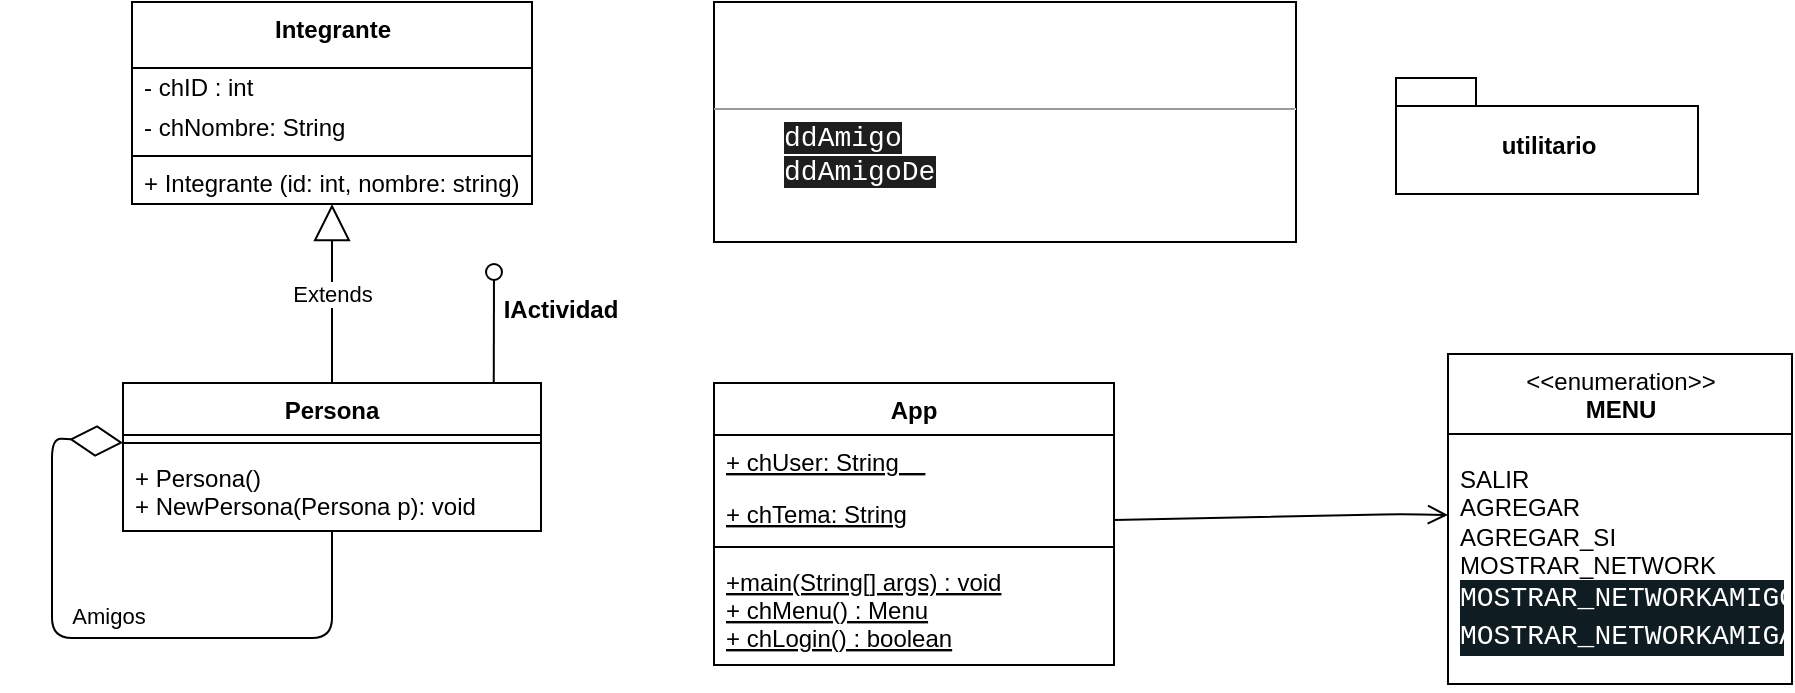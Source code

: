 <mxfile>
    <diagram id="yqHi483JOu4IIM6VjAh_" name="Page-1">
        <mxGraphModel dx="844" dy="482" grid="0" gridSize="10" guides="1" tooltips="1" connect="1" arrows="1" fold="1" page="0" pageScale="1" pageWidth="850" pageHeight="1100" math="0" shadow="0">
            <root>
                <mxCell id="0"/>
                <mxCell id="1" parent="0"/>
                <mxCell id="2" value="&lt;b&gt;Integrante&lt;/b&gt;" style="swimlane;fontStyle=0;align=center;verticalAlign=top;childLayout=stackLayout;horizontal=1;startSize=33;horizontalStack=0;resizeParent=1;resizeParentMax=0;resizeLast=0;collapsible=0;marginBottom=0;html=1;" parent="1" vertex="1">
                    <mxGeometry x="160" y="80" width="200" height="101" as="geometry"/>
                </mxCell>
                <mxCell id="36" value="- chID : int" style="text;html=1;strokeColor=none;fillColor=none;align=left;verticalAlign=middle;spacingLeft=4;spacingRight=4;overflow=hidden;rotatable=0;points=[[0,0.5],[1,0.5]];portConstraint=eastwest;" parent="2" vertex="1">
                    <mxGeometry y="33" width="200" height="20" as="geometry"/>
                </mxCell>
                <mxCell id="6" value="- chNombre: String" style="text;html=1;strokeColor=none;fillColor=none;align=left;verticalAlign=middle;spacingLeft=4;spacingRight=4;overflow=hidden;rotatable=0;points=[[0,0.5],[1,0.5]];portConstraint=eastwest;" parent="2" vertex="1">
                    <mxGeometry y="53" width="200" height="20" as="geometry"/>
                </mxCell>
                <mxCell id="7" value="" style="line;strokeWidth=1;fillColor=none;align=left;verticalAlign=middle;spacingTop=-1;spacingLeft=3;spacingRight=3;rotatable=0;labelPosition=right;points=[];portConstraint=eastwest;" parent="2" vertex="1">
                    <mxGeometry y="73" width="200" height="8" as="geometry"/>
                </mxCell>
                <mxCell id="9" value="+ Integrante (id: int, nombre: string)" style="text;html=1;strokeColor=none;fillColor=none;align=left;verticalAlign=middle;spacingLeft=4;spacingRight=4;overflow=hidden;rotatable=0;points=[[0,0.5],[1,0.5]];portConstraint=eastwest;" parent="2" vertex="1">
                    <mxGeometry y="81" width="200" height="20" as="geometry"/>
                </mxCell>
                <mxCell id="10" value="&amp;lt;&amp;lt;enumeration&amp;gt;&amp;gt;&lt;br&gt;&lt;b&gt;MENU&lt;/b&gt;" style="swimlane;fontStyle=0;align=center;verticalAlign=top;childLayout=stackLayout;horizontal=1;startSize=40;horizontalStack=0;resizeParent=1;resizeParentMax=0;resizeLast=0;collapsible=0;marginBottom=0;html=1;" parent="1" vertex="1">
                    <mxGeometry x="818" y="256" width="172" height="165" as="geometry"/>
                </mxCell>
                <mxCell id="11" value="&lt;div&gt;SALIR&lt;/div&gt;&lt;div&gt;AGREGAR&lt;/div&gt;&lt;div&gt;AGREGAR_SI&lt;/div&gt;&lt;div&gt;MOSTRAR_NETWORK&lt;/div&gt;&lt;div&gt;&lt;div style=&quot;background-color: rgb(15, 28, 33); font-family: Consolas, &amp;quot;Courier New&amp;quot;, monospace; font-size: 14px; line-height: 19px;&quot;&gt;&lt;font color=&quot;#ffffff&quot;&gt;MOSTRAR_NETWORKAMIGOS&lt;/font&gt;&lt;/div&gt;&lt;div style=&quot;background-color: rgb(15, 28, 33); font-family: Consolas, &amp;quot;Courier New&amp;quot;, monospace; font-size: 14px; line-height: 19px;&quot;&gt;&lt;font color=&quot;#ffffff&quot;&gt;MOSTRAR_NETWORKAMIGAS&lt;/font&gt;&lt;/div&gt;&lt;/div&gt;" style="text;html=1;strokeColor=none;fillColor=none;align=left;verticalAlign=middle;spacingLeft=4;spacingRight=4;overflow=hidden;rotatable=0;points=[[0,0.5],[1,0.5]];portConstraint=eastwest;" parent="10" vertex="1">
                    <mxGeometry y="40" width="172" height="125" as="geometry"/>
                </mxCell>
                <mxCell id="15" value="Persona" style="swimlane;fontStyle=1;align=center;verticalAlign=top;childLayout=stackLayout;horizontal=1;startSize=26;horizontalStack=0;resizeParent=1;resizeParentMax=0;resizeLast=0;collapsible=1;marginBottom=0;" parent="1" vertex="1">
                    <mxGeometry x="155.5" y="270.5" width="209" height="74" as="geometry"/>
                </mxCell>
                <mxCell id="17" value="" style="line;strokeWidth=1;fillColor=none;align=left;verticalAlign=middle;spacingTop=-1;spacingLeft=3;spacingRight=3;rotatable=0;labelPosition=right;points=[];portConstraint=eastwest;" parent="15" vertex="1">
                    <mxGeometry y="26" width="209" height="8" as="geometry"/>
                </mxCell>
                <mxCell id="18" value="+ Persona()&#10;+ NewPersona(Persona p): void" style="text;strokeColor=none;fillColor=none;align=left;verticalAlign=top;spacingLeft=4;spacingRight=4;overflow=hidden;rotatable=0;points=[[0,0.5],[1,0.5]];portConstraint=eastwest;" parent="15" vertex="1">
                    <mxGeometry y="34" width="209" height="40" as="geometry"/>
                </mxCell>
                <mxCell id="21" value="&lt;p style=&quot;margin: 0px ; margin-top: 4px ; text-align: center&quot;&gt;&lt;font color=&quot;#ffffff&quot;&gt;&lt;i&gt;&amp;lt;&amp;lt;Interface&amp;gt;&amp;gt;&lt;/i&gt;&lt;br&gt;&lt;b&gt;IActividad&lt;/b&gt;&lt;/font&gt;&lt;/p&gt;&lt;p style=&quot;margin: 0px ; margin-left: 4px&quot;&gt;&lt;font color=&quot;#ffffff&quot;&gt;&lt;br&gt;&lt;/font&gt;&lt;/p&gt;&lt;hr size=&quot;1&quot;&gt;&lt;p style=&quot;margin: 0px ; margin-left: 4px&quot;&gt;&lt;font color=&quot;#ffffff&quot;&gt;+ chA&lt;span style=&quot;background-color: rgb(30, 30, 30); font-family: consolas, &amp;quot;courier new&amp;quot;, consolas, &amp;quot;courier new&amp;quot;, monospace; font-size: 14px;&quot;&gt;ddAmigo&lt;/span&gt;&lt;span&gt;(): void&lt;/span&gt;&lt;/font&gt;&lt;/p&gt;&lt;p style=&quot;margin: 0px ; margin-left: 4px&quot;&gt;&lt;font color=&quot;#ffffff&quot;&gt;+ chA&lt;span style=&quot;background-color: rgb(30, 30, 30); font-family: consolas, &amp;quot;courier new&amp;quot;, consolas, &amp;quot;courier new&amp;quot;, monospace; font-size: 14px;&quot;&gt;ddAmigoDe&lt;/span&gt;&lt;span&gt;(): void&lt;/span&gt;&lt;/font&gt;&lt;/p&gt;&lt;p style=&quot;margin: 0px ; margin-left: 4px&quot;&gt;&lt;font color=&quot;#ffffff&quot;&gt;+ chShow&lt;span style=&quot;font-family: consolas, &amp;quot;courier new&amp;quot;, consolas, &amp;quot;courier new&amp;quot;, monospace; font-size: 14px;&quot;&gt;Amigos&lt;/span&gt;&lt;span&gt;(ch&lt;/span&gt;&lt;span style=&quot;font-family: &amp;quot;meslolgl nerd font&amp;quot;, consolas, &amp;quot;courier new&amp;quot;, consolas, &amp;quot;courier new&amp;quot;, monospace; font-size: 13px;&quot;&gt;Persona&lt;/span&gt;&lt;span style=&quot;font-family: &amp;quot;meslolgl nerd font&amp;quot;, consolas, &amp;quot;courier new&amp;quot;, consolas, &amp;quot;courier new&amp;quot;, monospace; font-size: 13px;&quot;&gt;&amp;nbsp;:&lt;/span&gt;&lt;span style=&quot;font-family: &amp;quot;meslolgl nerd font&amp;quot;, consolas, &amp;quot;courier new&amp;quot;, consolas, &amp;quot;courier new&amp;quot;, monospace; font-size: 13px; font-style: italic;&quot;&gt;p&lt;/span&gt;&lt;span style=&quot;font-family: &amp;quot;meslolgl nerd font&amp;quot;, consolas, &amp;quot;courier new&amp;quot;, consolas, &amp;quot;courier new&amp;quot;, monospace; font-size: 13px;&quot;&gt;, &lt;/span&gt;&lt;span style=&quot;font-family: &amp;quot;meslolgl nerd font&amp;quot;, consolas, &amp;quot;courier new&amp;quot;, consolas, &amp;quot;courier new&amp;quot;, monospace; font-size: 13px;&quot;&gt;int:&lt;/span&gt;&lt;span style=&quot;font-family: &amp;quot;meslolgl nerd font&amp;quot;, consolas, &amp;quot;courier new&amp;quot;, consolas, &amp;quot;courier new&amp;quot;, monospace; font-size: 13px;&quot;&gt; &lt;/span&gt;&lt;span style=&quot;font-family: &amp;quot;meslolgl nerd font&amp;quot;, consolas, &amp;quot;courier new&amp;quot;, consolas, &amp;quot;courier new&amp;quot;, monospace; font-size: 13px; font-style: italic;&quot;&gt;n&lt;/span&gt;): void&lt;/font&gt;&lt;/p&gt;" style="verticalAlign=top;align=left;overflow=fill;fontSize=12;fontFamily=Helvetica;html=1;" parent="1" vertex="1">
                    <mxGeometry x="451" y="80" width="291" height="120" as="geometry"/>
                </mxCell>
                <mxCell id="24" value="&lt;div style=&quot;color: rgb(212 , 212 , 212) ; background-color: rgb(30 , 30 , 30) ; font-family: &amp;#34;consolas&amp;#34; , &amp;#34;courier new&amp;#34; , &amp;#34;consolas&amp;#34; , &amp;#34;courier new&amp;#34; , monospace ; font-size: 14px ; line-height: 19px&quot;&gt;&lt;br&gt;&lt;/div&gt;" style="endArrow=diamondThin;endFill=0;endSize=24;html=1;" parent="1" source="15" target="15" edge="1">
                    <mxGeometry x="-0.29" y="-12" width="160" relative="1" as="geometry">
                        <mxPoint x="200" y="438" as="sourcePoint"/>
                        <mxPoint x="360" y="438" as="targetPoint"/>
                        <Array as="points">
                            <mxPoint x="260" y="398"/>
                            <mxPoint x="120" y="398"/>
                            <mxPoint x="120" y="298"/>
                        </Array>
                        <mxPoint as="offset"/>
                    </mxGeometry>
                </mxCell>
                <mxCell id="40" value="Amigos" style="edgeLabel;html=1;align=center;verticalAlign=middle;resizable=0;points=[];" parent="24" vertex="1" connectable="0">
                    <mxGeometry x="-0.336" relative="1" as="geometry">
                        <mxPoint x="-56" y="-11" as="offset"/>
                    </mxGeometry>
                </mxCell>
                <mxCell id="26" value="Extends" style="endArrow=block;endSize=16;endFill=0;html=1;exitX=0.5;exitY=0;exitDx=0;exitDy=0;" parent="1" source="15" target="2" edge="1">
                    <mxGeometry width="160" relative="1" as="geometry">
                        <mxPoint x="230" y="530" as="sourcePoint"/>
                        <mxPoint x="390" y="530" as="targetPoint"/>
                    </mxGeometry>
                </mxCell>
                <mxCell id="29" value="&lt;b style=&quot;font-size: 12px&quot;&gt;IActividad&lt;/b&gt;" style="html=1;verticalAlign=bottom;labelBackgroundColor=none;endArrow=oval;endFill=0;endSize=8;exitX=0.887;exitY=0.005;exitDx=0;exitDy=0;exitPerimeter=0;" parent="1" source="15" edge="1">
                    <mxGeometry x="-0.016" y="-33" width="160" relative="1" as="geometry">
                        <mxPoint x="340" y="228" as="sourcePoint"/>
                        <mxPoint x="341" y="215" as="targetPoint"/>
                        <mxPoint as="offset"/>
                    </mxGeometry>
                </mxCell>
                <mxCell id="30" value="App" style="swimlane;fontStyle=1;align=center;verticalAlign=top;childLayout=stackLayout;horizontal=1;startSize=26;horizontalStack=0;resizeParent=1;resizeParentMax=0;resizeLast=0;collapsible=1;marginBottom=0;" parent="1" vertex="1">
                    <mxGeometry x="451" y="270.5" width="200" height="141" as="geometry"/>
                </mxCell>
                <mxCell id="31" value="+ chUser: String    " style="text;strokeColor=none;fillColor=none;align=left;verticalAlign=top;spacingLeft=4;spacingRight=4;overflow=hidden;rotatable=0;points=[[0,0.5],[1,0.5]];portConstraint=eastwest;fontStyle=4" parent="30" vertex="1">
                    <mxGeometry y="26" width="200" height="26" as="geometry"/>
                </mxCell>
                <mxCell id="35" value="+ chTema: String" style="text;strokeColor=none;fillColor=none;align=left;verticalAlign=top;spacingLeft=4;spacingRight=4;overflow=hidden;rotatable=0;points=[[0,0.5],[1,0.5]];portConstraint=eastwest;fontStyle=4" parent="30" vertex="1">
                    <mxGeometry y="52" width="200" height="26" as="geometry"/>
                </mxCell>
                <mxCell id="32" value="" style="line;strokeWidth=1;fillColor=none;align=left;verticalAlign=middle;spacingTop=-1;spacingLeft=3;spacingRight=3;rotatable=0;labelPosition=right;points=[];portConstraint=eastwest;" parent="30" vertex="1">
                    <mxGeometry y="78" width="200" height="8" as="geometry"/>
                </mxCell>
                <mxCell id="33" value="+main(String[] args) : void&#10;+ chMenu() : Menu&#10;+ chLogin() : boolean" style="text;strokeColor=none;fillColor=none;align=left;verticalAlign=top;spacingLeft=4;spacingRight=4;overflow=hidden;rotatable=0;points=[[0,0.5],[1,0.5]];portConstraint=eastwest;fontStyle=4" parent="30" vertex="1">
                    <mxGeometry y="86" width="200" height="55" as="geometry"/>
                </mxCell>
                <mxCell id="38" value="" style="endArrow=open;startArrow=none;endFill=0;startFill=0;endSize=8;html=1;verticalAlign=bottom;labelBackgroundColor=none;strokeWidth=1;fontColor=none;" parent="1" source="30" target="10" edge="1">
                    <mxGeometry width="160" relative="1" as="geometry">
                        <mxPoint x="748" y="318" as="sourcePoint"/>
                        <mxPoint x="908" y="318" as="targetPoint"/>
                        <Array as="points">
                            <mxPoint x="795" y="336"/>
                        </Array>
                    </mxGeometry>
                </mxCell>
                <mxCell id="41" value="utilitario" style="shape=folder;fontStyle=1;spacingTop=10;tabWidth=40;tabHeight=14;tabPosition=left;html=1;" vertex="1" parent="1">
                    <mxGeometry x="792" y="118" width="151" height="58" as="geometry"/>
                </mxCell>
            </root>
        </mxGraphModel>
    </diagram>
</mxfile>